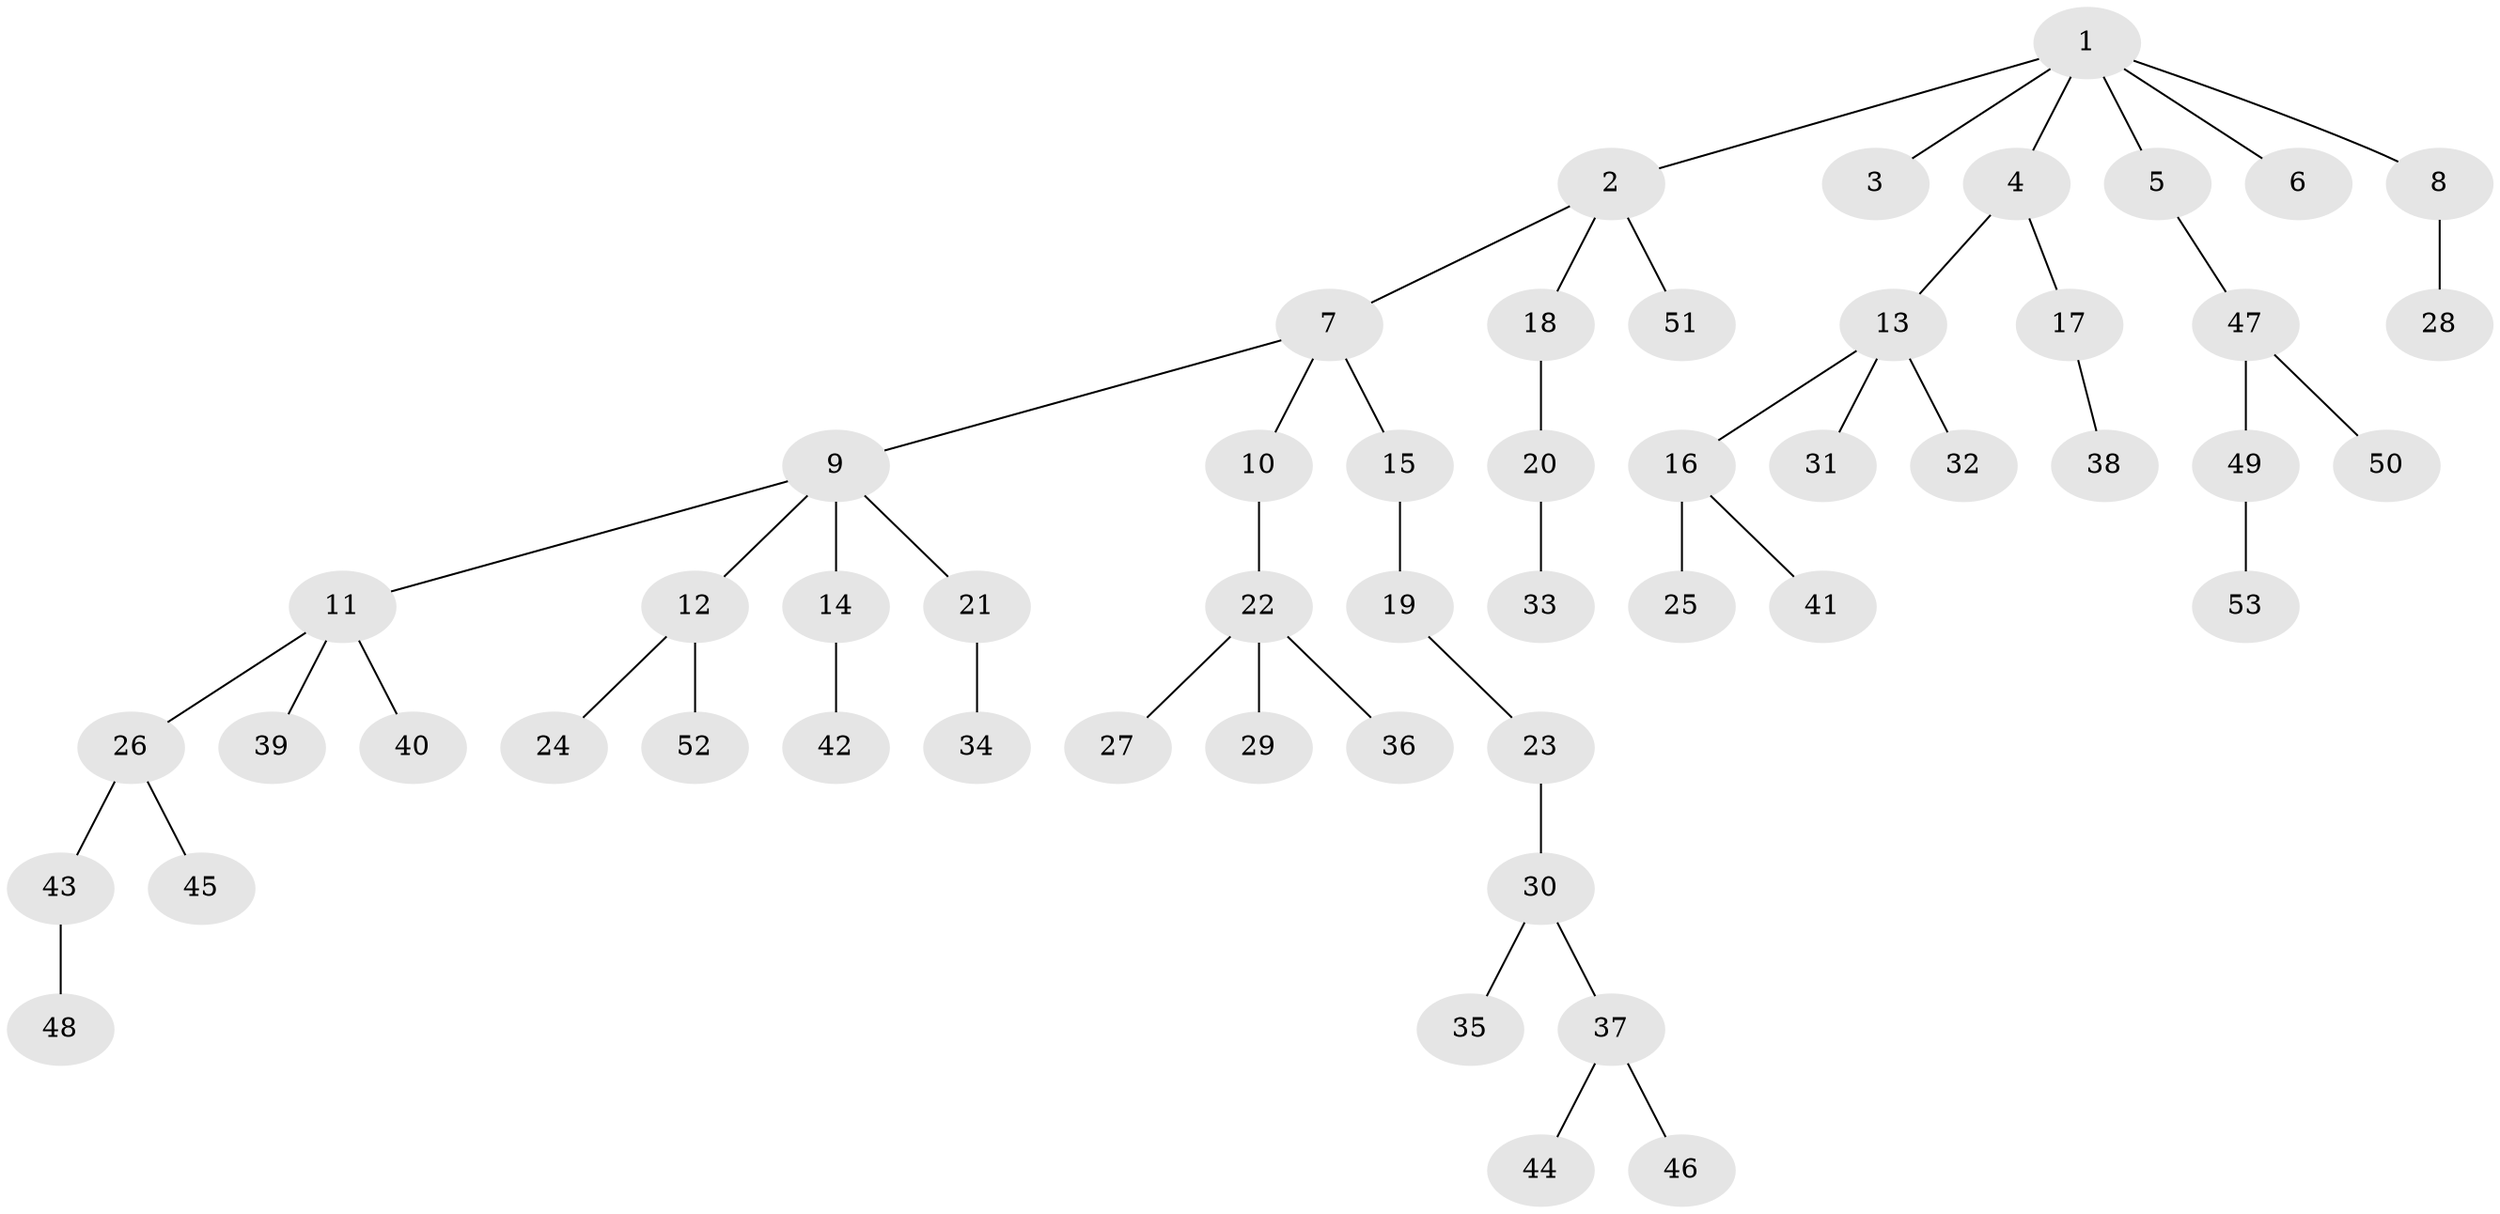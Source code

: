 // Generated by graph-tools (version 1.1) at 2025/15/03/09/25 04:15:25]
// undirected, 53 vertices, 52 edges
graph export_dot {
graph [start="1"]
  node [color=gray90,style=filled];
  1;
  2;
  3;
  4;
  5;
  6;
  7;
  8;
  9;
  10;
  11;
  12;
  13;
  14;
  15;
  16;
  17;
  18;
  19;
  20;
  21;
  22;
  23;
  24;
  25;
  26;
  27;
  28;
  29;
  30;
  31;
  32;
  33;
  34;
  35;
  36;
  37;
  38;
  39;
  40;
  41;
  42;
  43;
  44;
  45;
  46;
  47;
  48;
  49;
  50;
  51;
  52;
  53;
  1 -- 2;
  1 -- 3;
  1 -- 4;
  1 -- 5;
  1 -- 6;
  1 -- 8;
  2 -- 7;
  2 -- 18;
  2 -- 51;
  4 -- 13;
  4 -- 17;
  5 -- 47;
  7 -- 9;
  7 -- 10;
  7 -- 15;
  8 -- 28;
  9 -- 11;
  9 -- 12;
  9 -- 14;
  9 -- 21;
  10 -- 22;
  11 -- 26;
  11 -- 39;
  11 -- 40;
  12 -- 24;
  12 -- 52;
  13 -- 16;
  13 -- 31;
  13 -- 32;
  14 -- 42;
  15 -- 19;
  16 -- 25;
  16 -- 41;
  17 -- 38;
  18 -- 20;
  19 -- 23;
  20 -- 33;
  21 -- 34;
  22 -- 27;
  22 -- 29;
  22 -- 36;
  23 -- 30;
  26 -- 43;
  26 -- 45;
  30 -- 35;
  30 -- 37;
  37 -- 44;
  37 -- 46;
  43 -- 48;
  47 -- 49;
  47 -- 50;
  49 -- 53;
}
